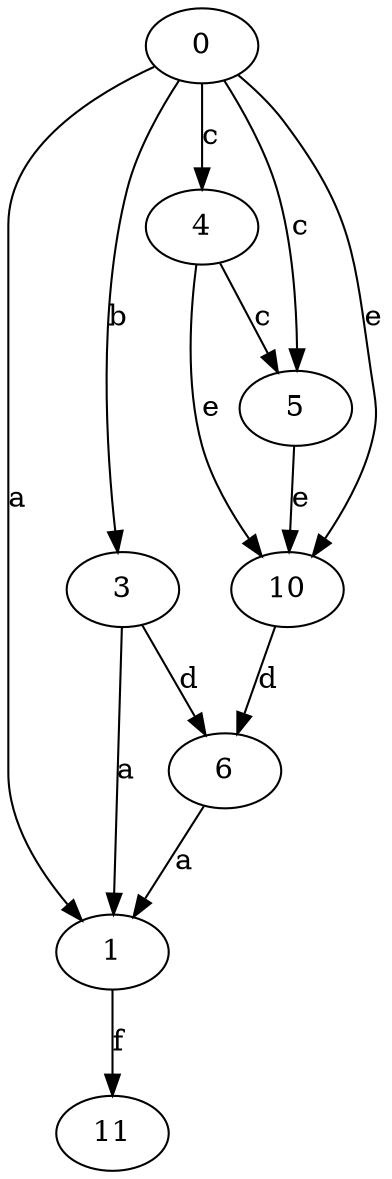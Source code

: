 strict digraph  {
0;
1;
3;
4;
5;
6;
10;
11;
0 -> 1  [label=a];
0 -> 3  [label=b];
0 -> 4  [label=c];
0 -> 5  [label=c];
0 -> 10  [label=e];
1 -> 11  [label=f];
3 -> 1  [label=a];
3 -> 6  [label=d];
4 -> 5  [label=c];
4 -> 10  [label=e];
5 -> 10  [label=e];
6 -> 1  [label=a];
10 -> 6  [label=d];
}
